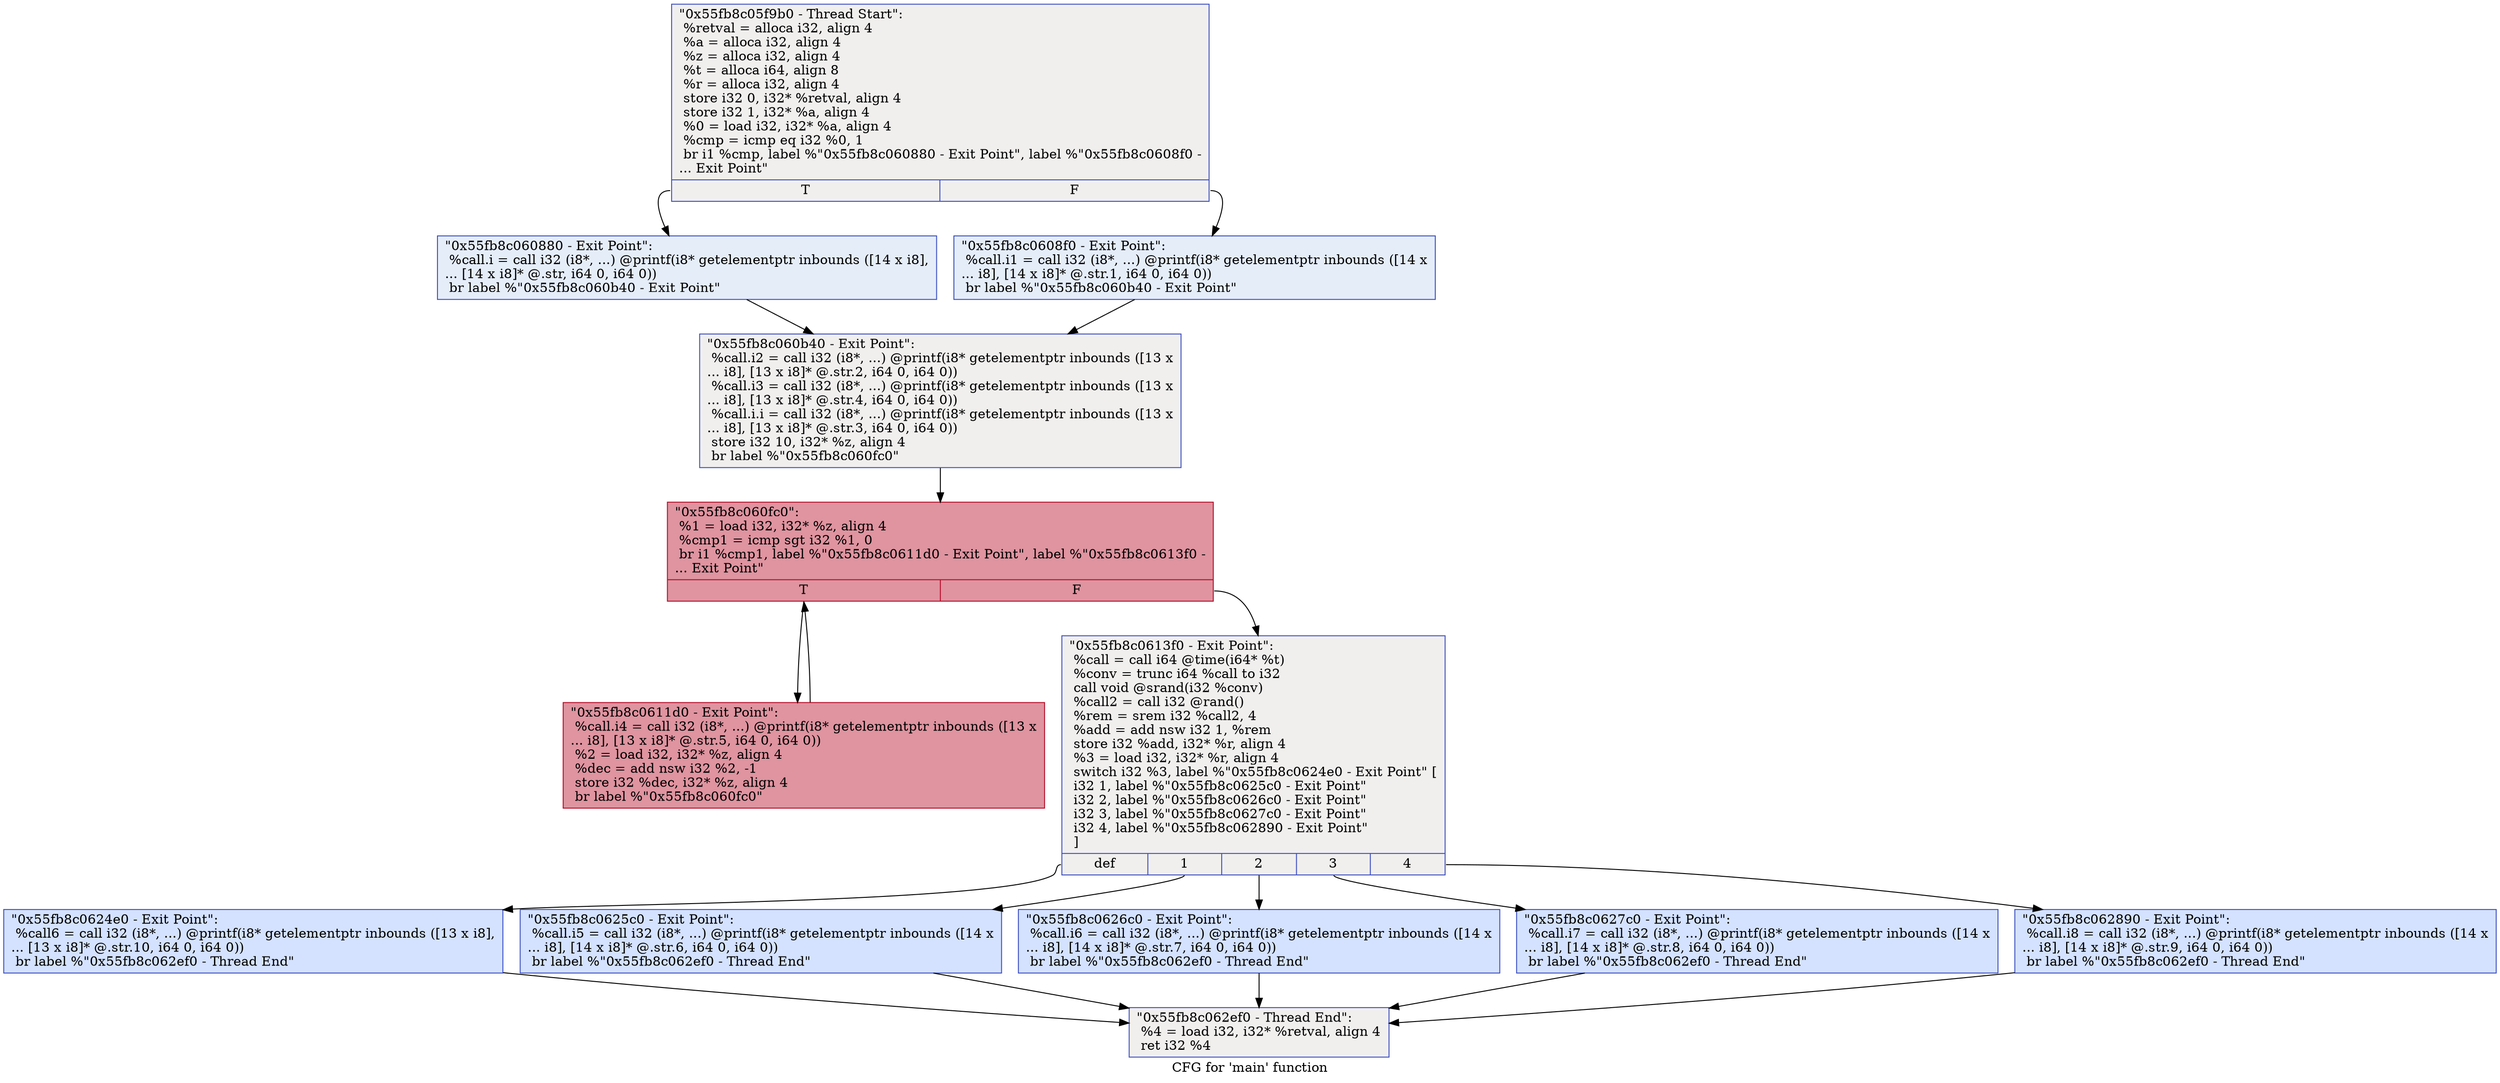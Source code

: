 digraph "CFG for 'main' function" {
	label="CFG for 'main' function";

	Node0x55fb8c05f9b0 [shape=record,color="#3d50c3ff", style=filled, fillcolor="#e0dbd870",label="{\"0x55fb8c05f9b0 - Thread Start\":\l  %retval = alloca i32, align 4\l  %a = alloca i32, align 4\l  %z = alloca i32, align 4\l  %t = alloca i64, align 8\l  %r = alloca i32, align 4\l  store i32 0, i32* %retval, align 4\l  store i32 1, i32* %a, align 4\l  %0 = load i32, i32* %a, align 4\l  %cmp = icmp eq i32 %0, 1\l  br i1 %cmp, label %\"0x55fb8c060880 - Exit Point\", label %\"0x55fb8c0608f0 -\l... Exit Point\"\l|{<s0>T|<s1>F}}"];
	Node0x55fb8c05f9b0:s0 -> Node0x55fb8c060880;
	Node0x55fb8c05f9b0:s1 -> Node0x55fb8c0608f0;
	Node0x55fb8c060880 [shape=record,color="#3d50c3ff", style=filled, fillcolor="#c5d6f270",label="{\"0x55fb8c060880 - Exit Point\":                    \l  %call.i = call i32 (i8*, ...) @printf(i8* getelementptr inbounds ([14 x i8],\l... [14 x i8]* @.str, i64 0, i64 0))\l  br label %\"0x55fb8c060b40 - Exit Point\"\l}"];
	Node0x55fb8c060880 -> Node0x55fb8c060b40;
	Node0x55fb8c0608f0 [shape=record,color="#3d50c3ff", style=filled, fillcolor="#c5d6f270",label="{\"0x55fb8c0608f0 - Exit Point\":                    \l  %call.i1 = call i32 (i8*, ...) @printf(i8* getelementptr inbounds ([14 x\l... i8], [14 x i8]* @.str.1, i64 0, i64 0))\l  br label %\"0x55fb8c060b40 - Exit Point\"\l}"];
	Node0x55fb8c0608f0 -> Node0x55fb8c060b40;
	Node0x55fb8c060b40 [shape=record,color="#3d50c3ff", style=filled, fillcolor="#e0dbd870",label="{\"0x55fb8c060b40 - Exit Point\":                    \l  %call.i2 = call i32 (i8*, ...) @printf(i8* getelementptr inbounds ([13 x\l... i8], [13 x i8]* @.str.2, i64 0, i64 0))\l  %call.i3 = call i32 (i8*, ...) @printf(i8* getelementptr inbounds ([13 x\l... i8], [13 x i8]* @.str.4, i64 0, i64 0))\l  %call.i.i = call i32 (i8*, ...) @printf(i8* getelementptr inbounds ([13 x\l... i8], [13 x i8]* @.str.3, i64 0, i64 0))\l  store i32 10, i32* %z, align 4\l  br label %\"0x55fb8c060fc0\"\l}"];
	Node0x55fb8c060b40 -> Node0x55fb8c060fc0;
	Node0x55fb8c060fc0 [shape=record,color="#b70d28ff", style=filled, fillcolor="#b70d2870",label="{\"0x55fb8c060fc0\":                                 \l  %1 = load i32, i32* %z, align 4\l  %cmp1 = icmp sgt i32 %1, 0\l  br i1 %cmp1, label %\"0x55fb8c0611d0 - Exit Point\", label %\"0x55fb8c0613f0 -\l... Exit Point\"\l|{<s0>T|<s1>F}}"];
	Node0x55fb8c060fc0:s0 -> Node0x55fb8c0611d0;
	Node0x55fb8c060fc0:s1 -> Node0x55fb8c0613f0;
	Node0x55fb8c0611d0 [shape=record,color="#b70d28ff", style=filled, fillcolor="#b70d2870",label="{\"0x55fb8c0611d0 - Exit Point\":                    \l  %call.i4 = call i32 (i8*, ...) @printf(i8* getelementptr inbounds ([13 x\l... i8], [13 x i8]* @.str.5, i64 0, i64 0))\l  %2 = load i32, i32* %z, align 4\l  %dec = add nsw i32 %2, -1\l  store i32 %dec, i32* %z, align 4\l  br label %\"0x55fb8c060fc0\"\l}"];
	Node0x55fb8c0611d0 -> Node0x55fb8c060fc0;
	Node0x55fb8c0613f0 [shape=record,color="#3d50c3ff", style=filled, fillcolor="#e0dbd870",label="{\"0x55fb8c0613f0 - Exit Point\":                    \l  %call = call i64 @time(i64* %t)\l  %conv = trunc i64 %call to i32\l  call void @srand(i32 %conv)\l  %call2 = call i32 @rand()\l  %rem = srem i32 %call2, 4\l  %add = add nsw i32 1, %rem\l  store i32 %add, i32* %r, align 4\l  %3 = load i32, i32* %r, align 4\l  switch i32 %3, label %\"0x55fb8c0624e0 - Exit Point\" [\l    i32 1, label %\"0x55fb8c0625c0 - Exit Point\"\l    i32 2, label %\"0x55fb8c0626c0 - Exit Point\"\l    i32 3, label %\"0x55fb8c0627c0 - Exit Point\"\l    i32 4, label %\"0x55fb8c062890 - Exit Point\"\l  ]\l|{<s0>def|<s1>1|<s2>2|<s3>3|<s4>4}}"];
	Node0x55fb8c0613f0:s0 -> Node0x55fb8c0624e0;
	Node0x55fb8c0613f0:s1 -> Node0x55fb8c0625c0;
	Node0x55fb8c0613f0:s2 -> Node0x55fb8c0626c0;
	Node0x55fb8c0613f0:s3 -> Node0x55fb8c0627c0;
	Node0x55fb8c0613f0:s4 -> Node0x55fb8c062890;
	Node0x55fb8c0625c0 [shape=record,color="#3d50c3ff", style=filled, fillcolor="#9ebeff70",label="{\"0x55fb8c0625c0 - Exit Point\":                    \l  %call.i5 = call i32 (i8*, ...) @printf(i8* getelementptr inbounds ([14 x\l... i8], [14 x i8]* @.str.6, i64 0, i64 0))\l  br label %\"0x55fb8c062ef0 - Thread End\"\l}"];
	Node0x55fb8c0625c0 -> Node0x55fb8c062ef0;
	Node0x55fb8c0626c0 [shape=record,color="#3d50c3ff", style=filled, fillcolor="#9ebeff70",label="{\"0x55fb8c0626c0 - Exit Point\":                    \l  %call.i6 = call i32 (i8*, ...) @printf(i8* getelementptr inbounds ([14 x\l... i8], [14 x i8]* @.str.7, i64 0, i64 0))\l  br label %\"0x55fb8c062ef0 - Thread End\"\l}"];
	Node0x55fb8c0626c0 -> Node0x55fb8c062ef0;
	Node0x55fb8c0627c0 [shape=record,color="#3d50c3ff", style=filled, fillcolor="#9ebeff70",label="{\"0x55fb8c0627c0 - Exit Point\":                    \l  %call.i7 = call i32 (i8*, ...) @printf(i8* getelementptr inbounds ([14 x\l... i8], [14 x i8]* @.str.8, i64 0, i64 0))\l  br label %\"0x55fb8c062ef0 - Thread End\"\l}"];
	Node0x55fb8c0627c0 -> Node0x55fb8c062ef0;
	Node0x55fb8c062890 [shape=record,color="#3d50c3ff", style=filled, fillcolor="#9ebeff70",label="{\"0x55fb8c062890 - Exit Point\":                    \l  %call.i8 = call i32 (i8*, ...) @printf(i8* getelementptr inbounds ([14 x\l... i8], [14 x i8]* @.str.9, i64 0, i64 0))\l  br label %\"0x55fb8c062ef0 - Thread End\"\l}"];
	Node0x55fb8c062890 -> Node0x55fb8c062ef0;
	Node0x55fb8c0624e0 [shape=record,color="#3d50c3ff", style=filled, fillcolor="#9ebeff70",label="{\"0x55fb8c0624e0 - Exit Point\":                    \l  %call6 = call i32 (i8*, ...) @printf(i8* getelementptr inbounds ([13 x i8],\l... [13 x i8]* @.str.10, i64 0, i64 0))\l  br label %\"0x55fb8c062ef0 - Thread End\"\l}"];
	Node0x55fb8c0624e0 -> Node0x55fb8c062ef0;
	Node0x55fb8c062ef0 [shape=record,color="#3d50c3ff", style=filled, fillcolor="#e0dbd870",label="{\"0x55fb8c062ef0 - Thread End\":                    \l  %4 = load i32, i32* %retval, align 4\l  ret i32 %4\l}"];
}
